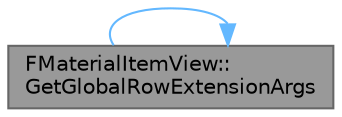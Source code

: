 digraph "FMaterialItemView::GetGlobalRowExtensionArgs"
{
 // INTERACTIVE_SVG=YES
 // LATEX_PDF_SIZE
  bgcolor="transparent";
  edge [fontname=Helvetica,fontsize=10,labelfontname=Helvetica,labelfontsize=10];
  node [fontname=Helvetica,fontsize=10,shape=box,height=0.2,width=0.4];
  rankdir="LR";
  Node1 [id="Node000001",label="FMaterialItemView::\lGetGlobalRowExtensionArgs",height=0.2,width=0.4,color="gray40", fillcolor="grey60", style="filled", fontcolor="black",tooltip="Get Property Row Extenssion Arguments."];
  Node1 -> Node1 [id="edge1_Node000001_Node000001",color="steelblue1",style="solid",tooltip=" "];
}
